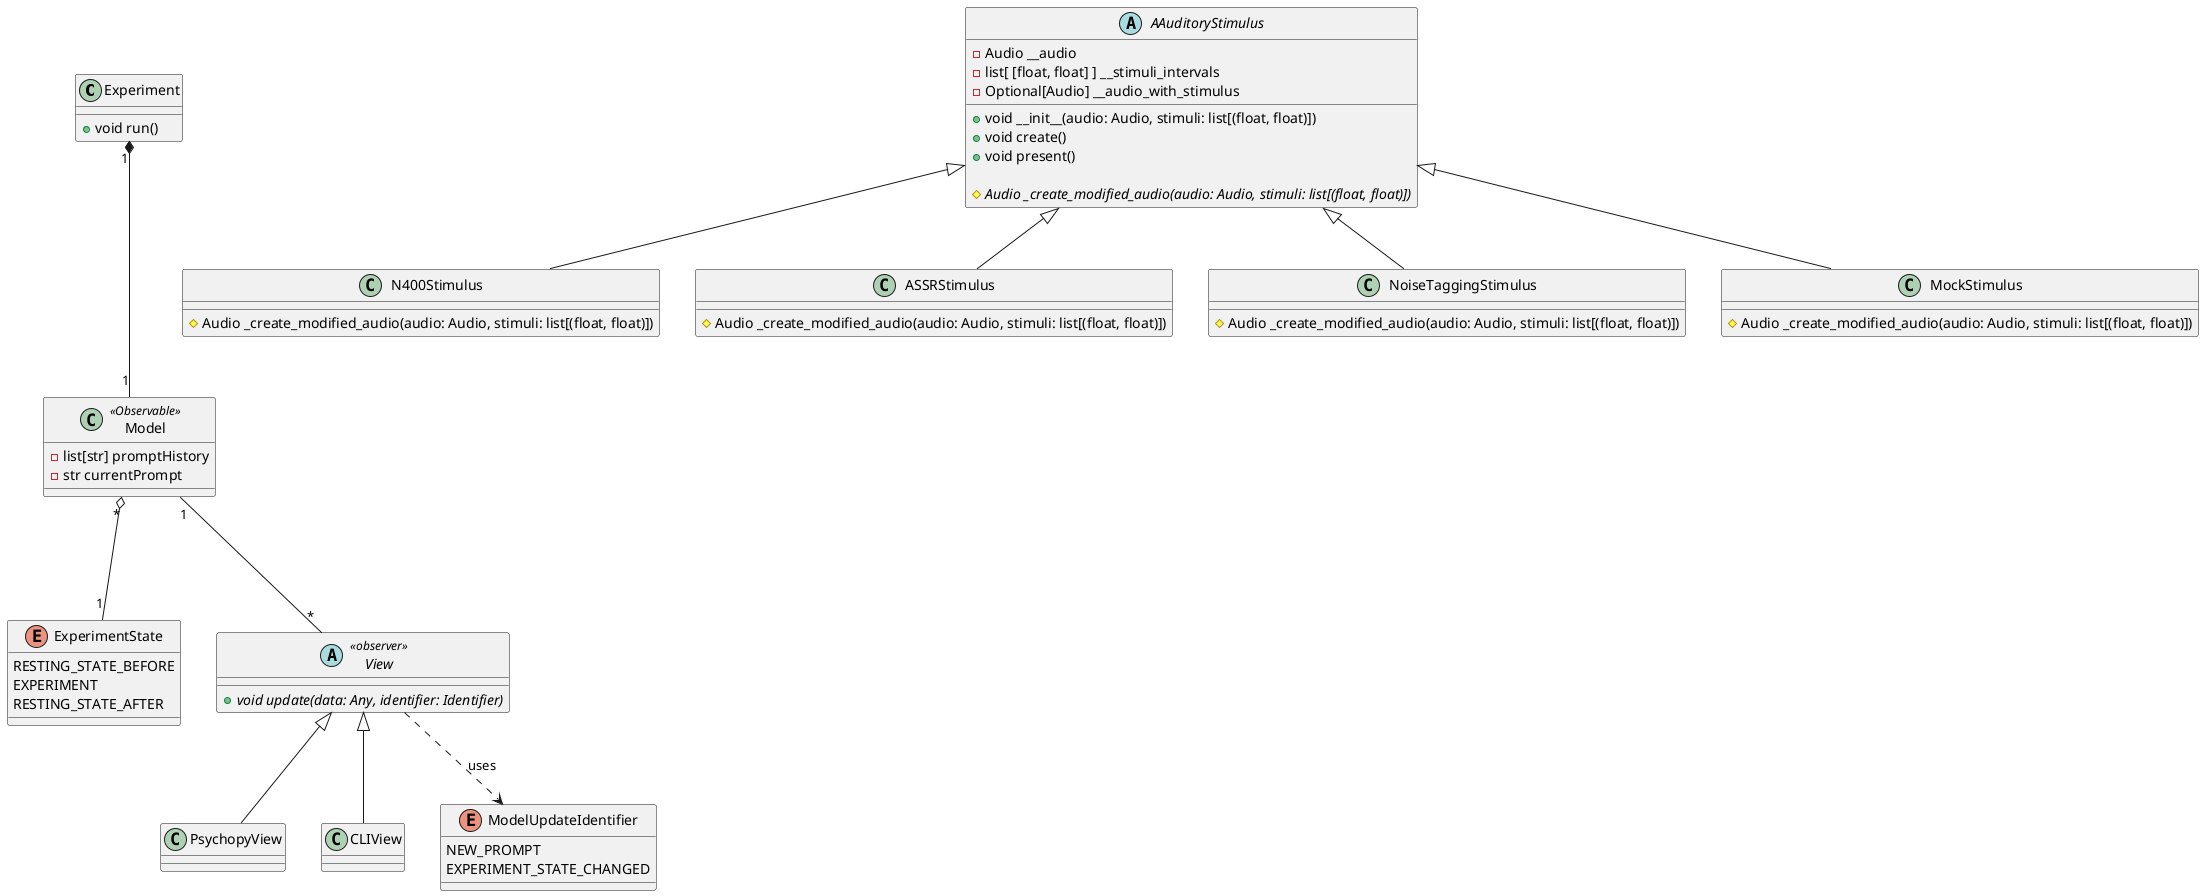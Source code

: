 @startuml

class Experiment {
    + void run()
}

class Model <<Observable>>{
    -list[str] promptHistory
    -str currentPrompt
}

enum ExperimentState {
    RESTING_STATE_BEFORE
    EXPERIMENT
    RESTING_STATE_AFTER
}

abstract class View<<observer>> {
    +void {abstract} update(data: Any, identifier: Identifier)
}

class PsychopyView {
}

class CLIView {
}

enum ModelUpdateIdentifier {
    NEW_PROMPT
    EXPERIMENT_STATE_CHANGED
}

abstract class AAuditoryStimulus {
  -Audio __audio
  -list[ [float, float] ] __stimuli_intervals
  -Optional[Audio] __audio_with_stimulus

  +void __init__(audio: Audio, stimuli: list[(float, float)])
  +void create()
  +void present()

  #Audio {abstract} _create_modified_audio(audio: Audio, stimuli: list[(float, float)])

}


class N400Stimulus {
  #Audio _create_modified_audio(audio: Audio, stimuli: list[(float, float)])
}

class ASSRStimulus {
  #Audio _create_modified_audio(audio: Audio, stimuli: list[(float, float)])
}

class NoiseTaggingStimulus {
  #Audio _create_modified_audio(audio: Audio, stimuli: list[(float, float)])
}


class MockStimulus {
  #Audio _create_modified_audio(audio: Audio, stimuli: list[(float, float)])
}

AAuditoryStimulus <|-- N400Stimulus
AAuditoryStimulus <|-- ASSRStimulus
AAuditoryStimulus <|-- NoiseTaggingStimulus
AAuditoryStimulus <|-- MockStimulus

View <|-- PsychopyView
View <|-- CLIView

View ..> ModelUpdateIdentifier: "uses"

Model "*" o--- "1" ExperimentState
Experiment "1" *--- "1" Model

Model "1" --- "*" View
@enduml
